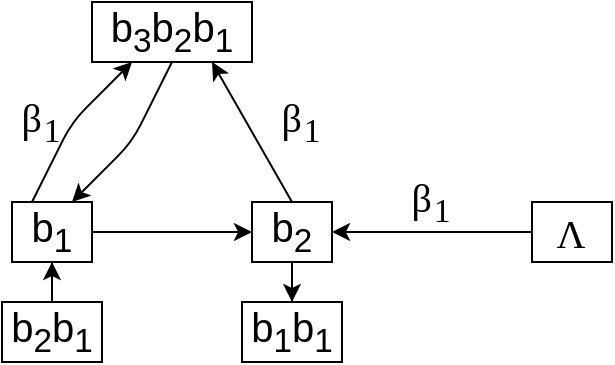 <mxfile version="13.9.9" type="device"><diagram id="uXMKbSHdvqPYbsKgzUC1" name="Страница 1"><mxGraphModel dx="423" dy="501" grid="1" gridSize="10" guides="1" tooltips="1" connect="1" arrows="1" fold="1" page="1" pageScale="1" pageWidth="850" pageHeight="1100" math="0" shadow="0"><root><mxCell id="0"/><mxCell id="1" parent="0"/><mxCell id="PXOkaxYJOJrs16sAlwAp-1" value="&lt;font style=&quot;font-size: 20px&quot;&gt;b&lt;sub&gt;1&lt;/sub&gt;&lt;/font&gt;" style="rounded=0;whiteSpace=wrap;html=1;" vertex="1" parent="1"><mxGeometry x="200" y="200" width="40" height="30" as="geometry"/></mxCell><mxCell id="PXOkaxYJOJrs16sAlwAp-11" style="edgeStyle=orthogonalEdgeStyle;rounded=0;orthogonalLoop=1;jettySize=auto;html=1;entryX=0.5;entryY=0;entryDx=0;entryDy=0;" edge="1" parent="1" source="PXOkaxYJOJrs16sAlwAp-2" target="PXOkaxYJOJrs16sAlwAp-4"><mxGeometry relative="1" as="geometry"/></mxCell><mxCell id="PXOkaxYJOJrs16sAlwAp-2" value="&lt;font style=&quot;font-size: 20px&quot;&gt;b&lt;sub&gt;2&lt;/sub&gt;&lt;br&gt;&lt;/font&gt;" style="rounded=0;whiteSpace=wrap;html=1;" vertex="1" parent="1"><mxGeometry x="320" y="200" width="40" height="30" as="geometry"/></mxCell><mxCell id="PXOkaxYJOJrs16sAlwAp-12" style="edgeStyle=orthogonalEdgeStyle;rounded=0;orthogonalLoop=1;jettySize=auto;html=1;entryX=0.5;entryY=1;entryDx=0;entryDy=0;" edge="1" parent="1" source="PXOkaxYJOJrs16sAlwAp-3" target="PXOkaxYJOJrs16sAlwAp-1"><mxGeometry relative="1" as="geometry"/></mxCell><mxCell id="PXOkaxYJOJrs16sAlwAp-3" value="&lt;font style=&quot;font-size: 20px&quot;&gt;b&lt;sub&gt;2&lt;/sub&gt;b&lt;sub&gt;1&lt;/sub&gt;&lt;/font&gt;" style="rounded=0;whiteSpace=wrap;html=1;" vertex="1" parent="1"><mxGeometry x="195" y="250" width="50" height="30" as="geometry"/></mxCell><mxCell id="PXOkaxYJOJrs16sAlwAp-4" value="&lt;span style=&quot;font-size: 20px&quot;&gt;b&lt;sub&gt;1&lt;/sub&gt;&lt;/span&gt;&lt;span style=&quot;font-size: 20px&quot;&gt;b&lt;sub&gt;1&lt;/sub&gt;&lt;/span&gt;" style="rounded=0;whiteSpace=wrap;html=1;" vertex="1" parent="1"><mxGeometry x="315" y="250" width="50" height="30" as="geometry"/></mxCell><mxCell id="PXOkaxYJOJrs16sAlwAp-6" value="&lt;span style=&quot;font-family: &amp;#34;times new roman&amp;#34; , &amp;#34;times&amp;#34; , serif ; letter-spacing: 1px&quot;&gt;&lt;font style=&quot;font-size: 20px&quot;&gt;Λ&lt;/font&gt;&lt;/span&gt;" style="rounded=0;whiteSpace=wrap;html=1;" vertex="1" parent="1"><mxGeometry x="460" y="200" width="40" height="30" as="geometry"/></mxCell><mxCell id="PXOkaxYJOJrs16sAlwAp-7" value="&lt;font style=&quot;font-size: 20px&quot;&gt;b&lt;sub&gt;3&lt;/sub&gt;b&lt;sub&gt;2&lt;/sub&gt;b&lt;sub&gt;1&lt;/sub&gt;&lt;/font&gt;" style="rounded=0;whiteSpace=wrap;html=1;" vertex="1" parent="1"><mxGeometry x="240" y="100" width="80" height="30" as="geometry"/></mxCell><mxCell id="PXOkaxYJOJrs16sAlwAp-8" value="" style="endArrow=classic;html=1;exitX=0;exitY=0.5;exitDx=0;exitDy=0;entryX=1;entryY=0.5;entryDx=0;entryDy=0;" edge="1" parent="1" source="PXOkaxYJOJrs16sAlwAp-6" target="PXOkaxYJOJrs16sAlwAp-2"><mxGeometry width="50" height="50" relative="1" as="geometry"><mxPoint x="420" y="170" as="sourcePoint"/><mxPoint x="470" y="120" as="targetPoint"/></mxGeometry></mxCell><mxCell id="PXOkaxYJOJrs16sAlwAp-9" value="" style="endArrow=classic;html=1;exitX=1;exitY=0.5;exitDx=0;exitDy=0;entryX=0;entryY=0.5;entryDx=0;entryDy=0;" edge="1" parent="1" source="PXOkaxYJOJrs16sAlwAp-1" target="PXOkaxYJOJrs16sAlwAp-2"><mxGeometry width="50" height="50" relative="1" as="geometry"><mxPoint x="290" y="290" as="sourcePoint"/><mxPoint x="290" y="225" as="targetPoint"/></mxGeometry></mxCell><mxCell id="PXOkaxYJOJrs16sAlwAp-10" value="&lt;span style=&quot;font-family: &amp;#34;times new roman&amp;#34; , &amp;#34;times&amp;#34; , serif ; letter-spacing: 1px&quot;&gt;&lt;font style=&quot;font-size: 20px&quot;&gt;β&lt;sub&gt;1&lt;/sub&gt;&lt;/font&gt;&lt;/span&gt;" style="text;html=1;strokeColor=none;fillColor=none;align=center;verticalAlign=middle;whiteSpace=wrap;rounded=0;" vertex="1" parent="1"><mxGeometry x="390" y="190" width="40" height="20" as="geometry"/></mxCell><mxCell id="PXOkaxYJOJrs16sAlwAp-14" value="" style="endArrow=classic;html=1;exitX=0.5;exitY=1;exitDx=0;exitDy=0;entryX=0.75;entryY=0;entryDx=0;entryDy=0;" edge="1" parent="1" source="PXOkaxYJOJrs16sAlwAp-7" target="PXOkaxYJOJrs16sAlwAp-1"><mxGeometry width="50" height="50" relative="1" as="geometry"><mxPoint x="360" y="240" as="sourcePoint"/><mxPoint x="410" y="190" as="targetPoint"/><Array as="points"><mxPoint x="260" y="170"/></Array></mxGeometry></mxCell><mxCell id="PXOkaxYJOJrs16sAlwAp-15" value="" style="endArrow=classic;html=1;exitX=0.5;exitY=0;exitDx=0;exitDy=0;entryX=0.75;entryY=1;entryDx=0;entryDy=0;" edge="1" parent="1" source="PXOkaxYJOJrs16sAlwAp-2" target="PXOkaxYJOJrs16sAlwAp-7"><mxGeometry width="50" height="50" relative="1" as="geometry"><mxPoint x="290" y="140" as="sourcePoint"/><mxPoint x="240" y="210" as="targetPoint"/><Array as="points"/></mxGeometry></mxCell><mxCell id="PXOkaxYJOJrs16sAlwAp-16" value="&lt;span style=&quot;font-family: &amp;#34;times new roman&amp;#34; , &amp;#34;times&amp;#34; , serif ; letter-spacing: 1px&quot;&gt;&lt;font style=&quot;font-size: 20px&quot;&gt;β&lt;sub&gt;1&lt;/sub&gt;&lt;/font&gt;&lt;/span&gt;" style="text;html=1;strokeColor=none;fillColor=none;align=center;verticalAlign=middle;whiteSpace=wrap;rounded=0;" vertex="1" parent="1"><mxGeometry x="325" y="150" width="40" height="20" as="geometry"/></mxCell><mxCell id="PXOkaxYJOJrs16sAlwAp-17" value="" style="endArrow=classic;html=1;exitX=0.25;exitY=0;exitDx=0;exitDy=0;entryX=0.25;entryY=1;entryDx=0;entryDy=0;" edge="1" parent="1" source="PXOkaxYJOJrs16sAlwAp-1" target="PXOkaxYJOJrs16sAlwAp-7"><mxGeometry width="50" height="50" relative="1" as="geometry"><mxPoint x="350" y="210" as="sourcePoint"/><mxPoint x="310" y="140" as="targetPoint"/><Array as="points"><mxPoint x="230" y="160"/></Array></mxGeometry></mxCell><mxCell id="PXOkaxYJOJrs16sAlwAp-18" value="&lt;span style=&quot;font-family: &amp;#34;times new roman&amp;#34; , &amp;#34;times&amp;#34; , serif ; letter-spacing: 1px&quot;&gt;&lt;font style=&quot;font-size: 20px&quot;&gt;β&lt;sub&gt;1&lt;/sub&gt;&lt;/font&gt;&lt;/span&gt;" style="text;html=1;strokeColor=none;fillColor=none;align=center;verticalAlign=middle;whiteSpace=wrap;rounded=0;" vertex="1" parent="1"><mxGeometry x="195" y="150" width="40" height="20" as="geometry"/></mxCell></root></mxGraphModel></diagram></mxfile>